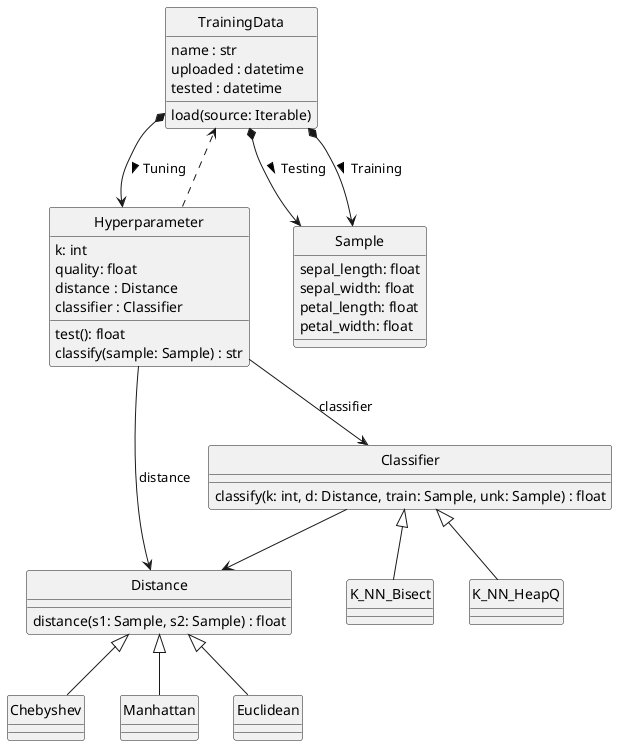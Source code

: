 @startuml
'figure 10: Hyperparameter and Distance classes'
skinparam monochrome true
skinparam handwritten false
skinparam shadowing false
hide class circle
skinparam classAttributeIconSize 0

class TrainingData {
    name : str
    uploaded : datetime
    tested : datetime
    load(source: Iterable)
}
class Hyperparameter {
    k: int
    quality: float
    distance : Distance
    classifier : Classifier
    test(): float
    classify(sample: Sample) : str
}
class Sample {
    sepal_length: float
    sepal_width: float
    petal_length: float
    petal_width: float
}
class Distance {
    distance(s1: Sample, s2: Sample) : float
}
class Chebyshev {}
class Manhattan {}
class Euclidean {}
class Classifier {
    classify(k: int, d: Distance, train: Sample, unk: Sample) : float
}
class K_NN_Bisect {}
class K_NN_HeapQ {}

TrainingData *--> Hyperparameter : Tuning >
TrainingData *--> Sample : Testing >
TrainingData *--> Sample : Training >
Hyperparameter ..> TrainingData
Hyperparameter --> Distance : distance
Hyperparameter --> Classifier : classifier
Distance <|-- Chebyshev
Distance <|-- Manhattan
Distance <|-- Euclidean
Classifier <|-- K_NN_Bisect
Classifier <|-- K_NN_HeapQ
Classifier --> Distance
@enduml
